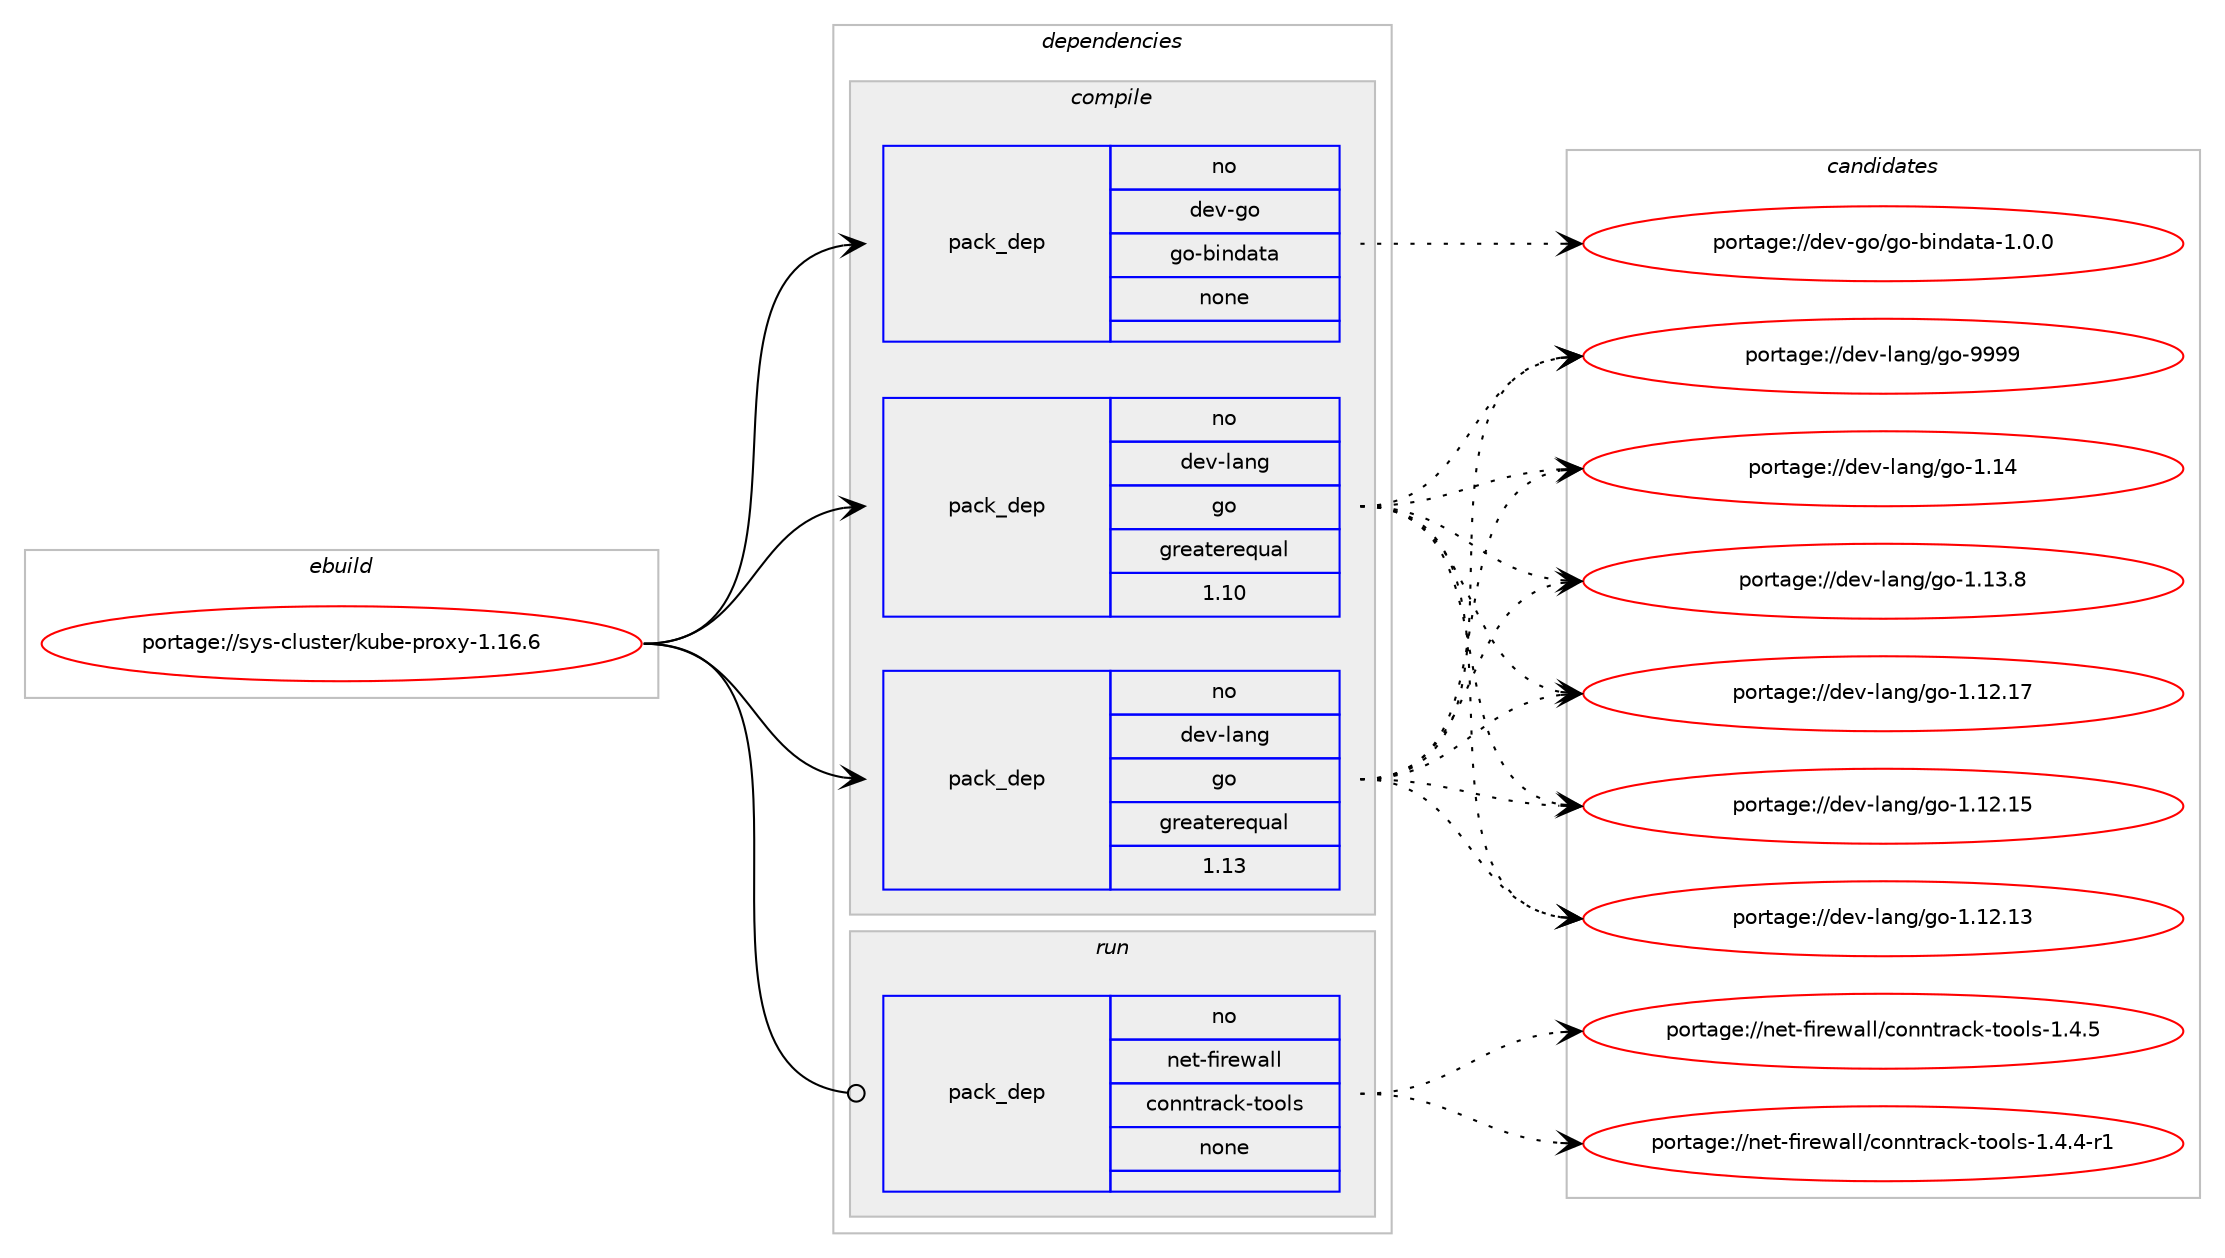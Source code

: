 digraph prolog {

# *************
# Graph options
# *************

newrank=true;
concentrate=true;
compound=true;
graph [rankdir=LR,fontname=Helvetica,fontsize=10,ranksep=1.5];#, ranksep=2.5, nodesep=0.2];
edge  [arrowhead=vee];
node  [fontname=Helvetica,fontsize=10];

# **********
# The ebuild
# **********

subgraph cluster_leftcol {
color=gray;
rank=same;
label=<<i>ebuild</i>>;
id [label="portage://sys-cluster/kube-proxy-1.16.6", color=red, width=4, href="../sys-cluster/kube-proxy-1.16.6.svg"];
}

# ****************
# The dependencies
# ****************

subgraph cluster_midcol {
color=gray;
label=<<i>dependencies</i>>;
subgraph cluster_compile {
fillcolor="#eeeeee";
style=filled;
label=<<i>compile</i>>;
subgraph pack21625 {
dependency26880 [label=<<TABLE BORDER="0" CELLBORDER="1" CELLSPACING="0" CELLPADDING="4" WIDTH="220"><TR><TD ROWSPAN="6" CELLPADDING="30">pack_dep</TD></TR><TR><TD WIDTH="110">no</TD></TR><TR><TD>dev-go</TD></TR><TR><TD>go-bindata</TD></TR><TR><TD>none</TD></TR><TR><TD></TD></TR></TABLE>>, shape=none, color=blue];
}
id:e -> dependency26880:w [weight=20,style="solid",arrowhead="vee"];
subgraph pack21626 {
dependency26881 [label=<<TABLE BORDER="0" CELLBORDER="1" CELLSPACING="0" CELLPADDING="4" WIDTH="220"><TR><TD ROWSPAN="6" CELLPADDING="30">pack_dep</TD></TR><TR><TD WIDTH="110">no</TD></TR><TR><TD>dev-lang</TD></TR><TR><TD>go</TD></TR><TR><TD>greaterequal</TD></TR><TR><TD>1.10</TD></TR></TABLE>>, shape=none, color=blue];
}
id:e -> dependency26881:w [weight=20,style="solid",arrowhead="vee"];
subgraph pack21627 {
dependency26882 [label=<<TABLE BORDER="0" CELLBORDER="1" CELLSPACING="0" CELLPADDING="4" WIDTH="220"><TR><TD ROWSPAN="6" CELLPADDING="30">pack_dep</TD></TR><TR><TD WIDTH="110">no</TD></TR><TR><TD>dev-lang</TD></TR><TR><TD>go</TD></TR><TR><TD>greaterequal</TD></TR><TR><TD>1.13</TD></TR></TABLE>>, shape=none, color=blue];
}
id:e -> dependency26882:w [weight=20,style="solid",arrowhead="vee"];
}
subgraph cluster_compileandrun {
fillcolor="#eeeeee";
style=filled;
label=<<i>compile and run</i>>;
}
subgraph cluster_run {
fillcolor="#eeeeee";
style=filled;
label=<<i>run</i>>;
subgraph pack21628 {
dependency26883 [label=<<TABLE BORDER="0" CELLBORDER="1" CELLSPACING="0" CELLPADDING="4" WIDTH="220"><TR><TD ROWSPAN="6" CELLPADDING="30">pack_dep</TD></TR><TR><TD WIDTH="110">no</TD></TR><TR><TD>net-firewall</TD></TR><TR><TD>conntrack-tools</TD></TR><TR><TD>none</TD></TR><TR><TD></TD></TR></TABLE>>, shape=none, color=blue];
}
id:e -> dependency26883:w [weight=20,style="solid",arrowhead="odot"];
}
}

# **************
# The candidates
# **************

subgraph cluster_choices {
rank=same;
color=gray;
label=<<i>candidates</i>>;

subgraph choice21625 {
color=black;
nodesep=1;
choice100101118451031114710311145981051101009711697454946484648 [label="portage://dev-go/go-bindata-1.0.0", color=red, width=4,href="../dev-go/go-bindata-1.0.0.svg"];
dependency26880:e -> choice100101118451031114710311145981051101009711697454946484648:w [style=dotted,weight="100"];
}
subgraph choice21626 {
color=black;
nodesep=1;
choice1001011184510897110103471031114557575757 [label="portage://dev-lang/go-9999", color=red, width=4,href="../dev-lang/go-9999.svg"];
choice1001011184510897110103471031114549464952 [label="portage://dev-lang/go-1.14", color=red, width=4,href="../dev-lang/go-1.14.svg"];
choice10010111845108971101034710311145494649514656 [label="portage://dev-lang/go-1.13.8", color=red, width=4,href="../dev-lang/go-1.13.8.svg"];
choice1001011184510897110103471031114549464950464955 [label="portage://dev-lang/go-1.12.17", color=red, width=4,href="../dev-lang/go-1.12.17.svg"];
choice1001011184510897110103471031114549464950464953 [label="portage://dev-lang/go-1.12.15", color=red, width=4,href="../dev-lang/go-1.12.15.svg"];
choice1001011184510897110103471031114549464950464951 [label="portage://dev-lang/go-1.12.13", color=red, width=4,href="../dev-lang/go-1.12.13.svg"];
dependency26881:e -> choice1001011184510897110103471031114557575757:w [style=dotted,weight="100"];
dependency26881:e -> choice1001011184510897110103471031114549464952:w [style=dotted,weight="100"];
dependency26881:e -> choice10010111845108971101034710311145494649514656:w [style=dotted,weight="100"];
dependency26881:e -> choice1001011184510897110103471031114549464950464955:w [style=dotted,weight="100"];
dependency26881:e -> choice1001011184510897110103471031114549464950464953:w [style=dotted,weight="100"];
dependency26881:e -> choice1001011184510897110103471031114549464950464951:w [style=dotted,weight="100"];
}
subgraph choice21627 {
color=black;
nodesep=1;
choice1001011184510897110103471031114557575757 [label="portage://dev-lang/go-9999", color=red, width=4,href="../dev-lang/go-9999.svg"];
choice1001011184510897110103471031114549464952 [label="portage://dev-lang/go-1.14", color=red, width=4,href="../dev-lang/go-1.14.svg"];
choice10010111845108971101034710311145494649514656 [label="portage://dev-lang/go-1.13.8", color=red, width=4,href="../dev-lang/go-1.13.8.svg"];
choice1001011184510897110103471031114549464950464955 [label="portage://dev-lang/go-1.12.17", color=red, width=4,href="../dev-lang/go-1.12.17.svg"];
choice1001011184510897110103471031114549464950464953 [label="portage://dev-lang/go-1.12.15", color=red, width=4,href="../dev-lang/go-1.12.15.svg"];
choice1001011184510897110103471031114549464950464951 [label="portage://dev-lang/go-1.12.13", color=red, width=4,href="../dev-lang/go-1.12.13.svg"];
dependency26882:e -> choice1001011184510897110103471031114557575757:w [style=dotted,weight="100"];
dependency26882:e -> choice1001011184510897110103471031114549464952:w [style=dotted,weight="100"];
dependency26882:e -> choice10010111845108971101034710311145494649514656:w [style=dotted,weight="100"];
dependency26882:e -> choice1001011184510897110103471031114549464950464955:w [style=dotted,weight="100"];
dependency26882:e -> choice1001011184510897110103471031114549464950464953:w [style=dotted,weight="100"];
dependency26882:e -> choice1001011184510897110103471031114549464950464951:w [style=dotted,weight="100"];
}
subgraph choice21628 {
color=black;
nodesep=1;
choice11010111645102105114101119971081084799111110110116114979910745116111111108115454946524653 [label="portage://net-firewall/conntrack-tools-1.4.5", color=red, width=4,href="../net-firewall/conntrack-tools-1.4.5.svg"];
choice110101116451021051141011199710810847991111101101161149799107451161111111081154549465246524511449 [label="portage://net-firewall/conntrack-tools-1.4.4-r1", color=red, width=4,href="../net-firewall/conntrack-tools-1.4.4-r1.svg"];
dependency26883:e -> choice11010111645102105114101119971081084799111110110116114979910745116111111108115454946524653:w [style=dotted,weight="100"];
dependency26883:e -> choice110101116451021051141011199710810847991111101101161149799107451161111111081154549465246524511449:w [style=dotted,weight="100"];
}
}

}
